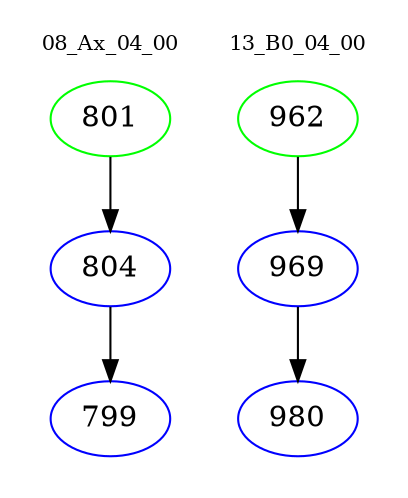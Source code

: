 digraph{
subgraph cluster_0 {
color = white
label = "08_Ax_04_00";
fontsize=10;
T0_801 [label="801", color="green"]
T0_801 -> T0_804 [color="black"]
T0_804 [label="804", color="blue"]
T0_804 -> T0_799 [color="black"]
T0_799 [label="799", color="blue"]
}
subgraph cluster_1 {
color = white
label = "13_B0_04_00";
fontsize=10;
T1_962 [label="962", color="green"]
T1_962 -> T1_969 [color="black"]
T1_969 [label="969", color="blue"]
T1_969 -> T1_980 [color="black"]
T1_980 [label="980", color="blue"]
}
}

